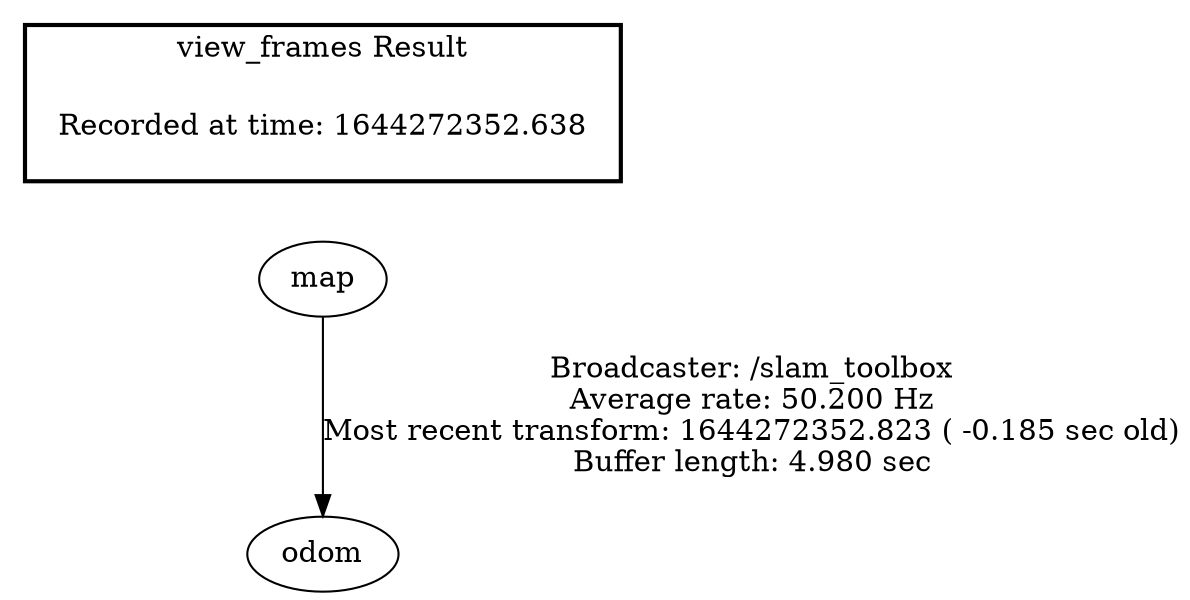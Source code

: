 digraph G {
"map" -> "odom"[label="Broadcaster: /slam_toolbox\nAverage rate: 50.200 Hz\nMost recent transform: 1644272352.823 ( -0.185 sec old)\nBuffer length: 4.980 sec\n"];
edge [style=invis];
 subgraph cluster_legend { style=bold; color=black; label ="view_frames Result";
"Recorded at time: 1644272352.638"[ shape=plaintext ] ;
 }->"map";
}